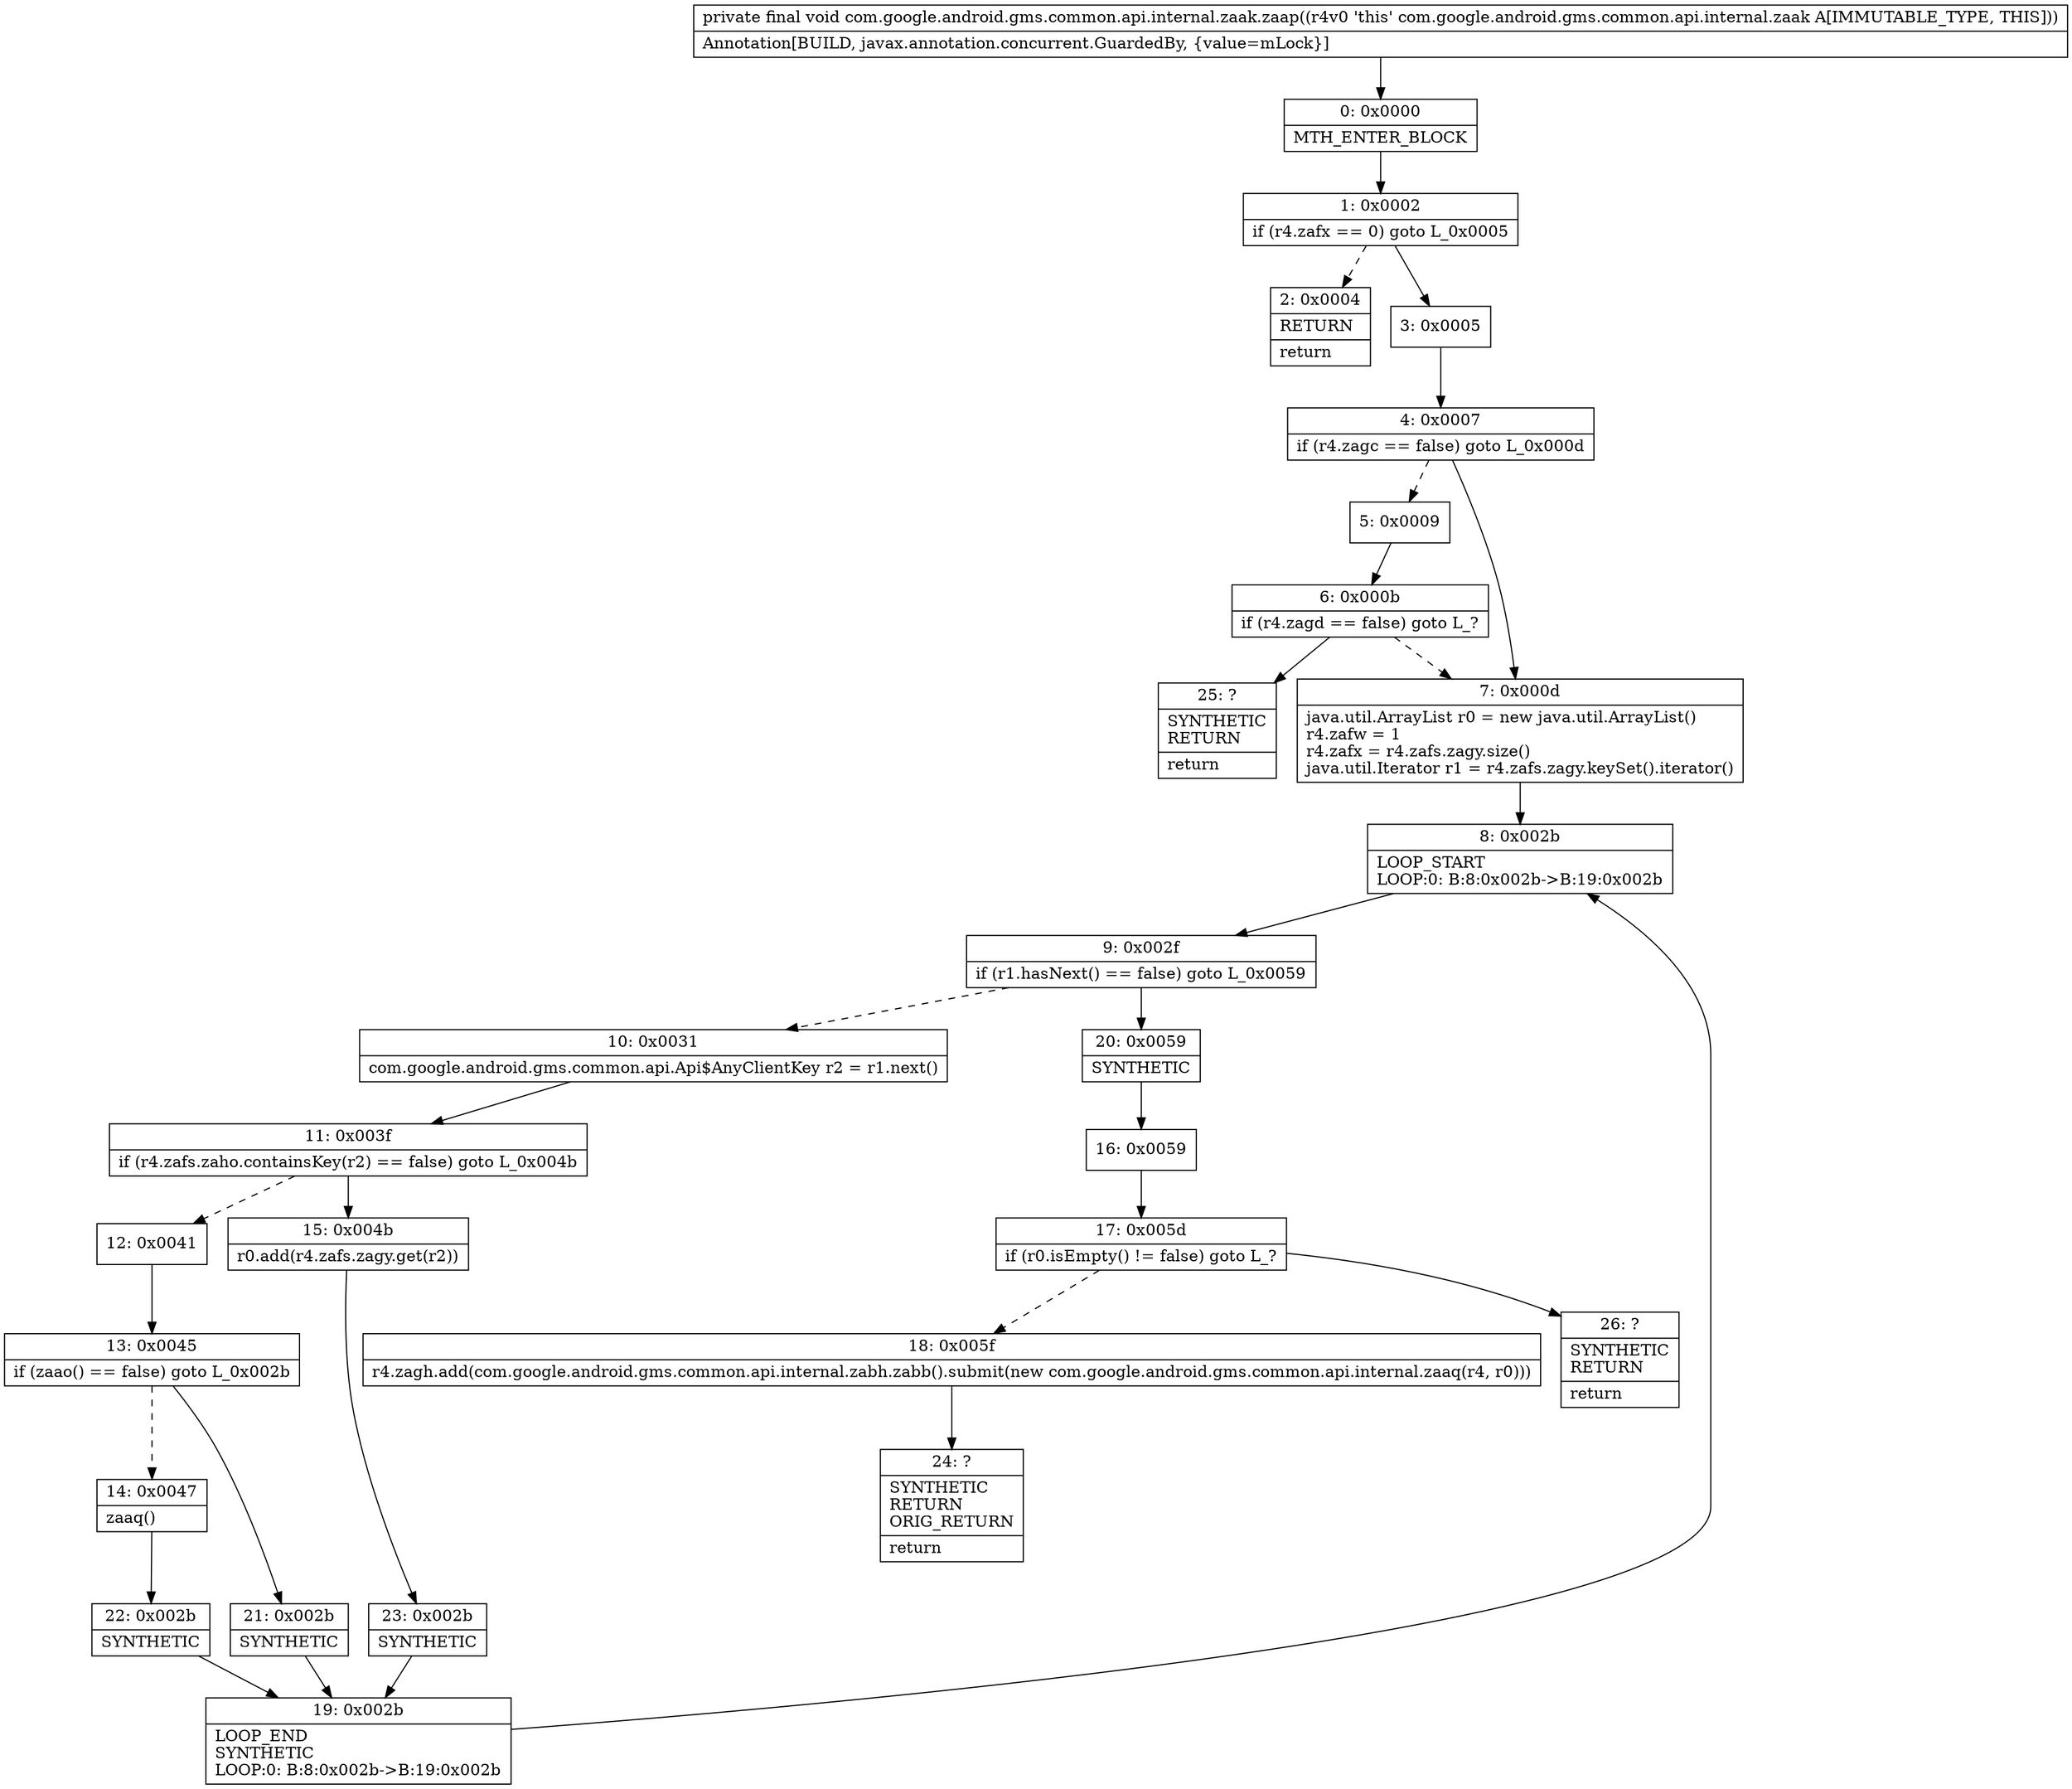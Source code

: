 digraph "CFG forcom.google.android.gms.common.api.internal.zaak.zaap()V" {
Node_0 [shape=record,label="{0\:\ 0x0000|MTH_ENTER_BLOCK\l}"];
Node_1 [shape=record,label="{1\:\ 0x0002|if (r4.zafx == 0) goto L_0x0005\l}"];
Node_2 [shape=record,label="{2\:\ 0x0004|RETURN\l|return\l}"];
Node_3 [shape=record,label="{3\:\ 0x0005}"];
Node_4 [shape=record,label="{4\:\ 0x0007|if (r4.zagc == false) goto L_0x000d\l}"];
Node_5 [shape=record,label="{5\:\ 0x0009}"];
Node_6 [shape=record,label="{6\:\ 0x000b|if (r4.zagd == false) goto L_?\l}"];
Node_7 [shape=record,label="{7\:\ 0x000d|java.util.ArrayList r0 = new java.util.ArrayList()\lr4.zafw = 1\lr4.zafx = r4.zafs.zagy.size()\ljava.util.Iterator r1 = r4.zafs.zagy.keySet().iterator()\l}"];
Node_8 [shape=record,label="{8\:\ 0x002b|LOOP_START\lLOOP:0: B:8:0x002b\-\>B:19:0x002b\l}"];
Node_9 [shape=record,label="{9\:\ 0x002f|if (r1.hasNext() == false) goto L_0x0059\l}"];
Node_10 [shape=record,label="{10\:\ 0x0031|com.google.android.gms.common.api.Api$AnyClientKey r2 = r1.next()\l}"];
Node_11 [shape=record,label="{11\:\ 0x003f|if (r4.zafs.zaho.containsKey(r2) == false) goto L_0x004b\l}"];
Node_12 [shape=record,label="{12\:\ 0x0041}"];
Node_13 [shape=record,label="{13\:\ 0x0045|if (zaao() == false) goto L_0x002b\l}"];
Node_14 [shape=record,label="{14\:\ 0x0047|zaaq()\l}"];
Node_15 [shape=record,label="{15\:\ 0x004b|r0.add(r4.zafs.zagy.get(r2))\l}"];
Node_16 [shape=record,label="{16\:\ 0x0059}"];
Node_17 [shape=record,label="{17\:\ 0x005d|if (r0.isEmpty() != false) goto L_?\l}"];
Node_18 [shape=record,label="{18\:\ 0x005f|r4.zagh.add(com.google.android.gms.common.api.internal.zabh.zabb().submit(new com.google.android.gms.common.api.internal.zaaq(r4, r0)))\l}"];
Node_19 [shape=record,label="{19\:\ 0x002b|LOOP_END\lSYNTHETIC\lLOOP:0: B:8:0x002b\-\>B:19:0x002b\l}"];
Node_20 [shape=record,label="{20\:\ 0x0059|SYNTHETIC\l}"];
Node_21 [shape=record,label="{21\:\ 0x002b|SYNTHETIC\l}"];
Node_22 [shape=record,label="{22\:\ 0x002b|SYNTHETIC\l}"];
Node_23 [shape=record,label="{23\:\ 0x002b|SYNTHETIC\l}"];
Node_24 [shape=record,label="{24\:\ ?|SYNTHETIC\lRETURN\lORIG_RETURN\l|return\l}"];
Node_25 [shape=record,label="{25\:\ ?|SYNTHETIC\lRETURN\l|return\l}"];
Node_26 [shape=record,label="{26\:\ ?|SYNTHETIC\lRETURN\l|return\l}"];
MethodNode[shape=record,label="{private final void com.google.android.gms.common.api.internal.zaak.zaap((r4v0 'this' com.google.android.gms.common.api.internal.zaak A[IMMUTABLE_TYPE, THIS]))  | Annotation[BUILD, javax.annotation.concurrent.GuardedBy, \{value=mLock\}]\l}"];
MethodNode -> Node_0;
Node_0 -> Node_1;
Node_1 -> Node_2[style=dashed];
Node_1 -> Node_3;
Node_3 -> Node_4;
Node_4 -> Node_5[style=dashed];
Node_4 -> Node_7;
Node_5 -> Node_6;
Node_6 -> Node_7[style=dashed];
Node_6 -> Node_25;
Node_7 -> Node_8;
Node_8 -> Node_9;
Node_9 -> Node_10[style=dashed];
Node_9 -> Node_20;
Node_10 -> Node_11;
Node_11 -> Node_12[style=dashed];
Node_11 -> Node_15;
Node_12 -> Node_13;
Node_13 -> Node_14[style=dashed];
Node_13 -> Node_21;
Node_14 -> Node_22;
Node_15 -> Node_23;
Node_16 -> Node_17;
Node_17 -> Node_18[style=dashed];
Node_17 -> Node_26;
Node_18 -> Node_24;
Node_19 -> Node_8;
Node_20 -> Node_16;
Node_21 -> Node_19;
Node_22 -> Node_19;
Node_23 -> Node_19;
}

